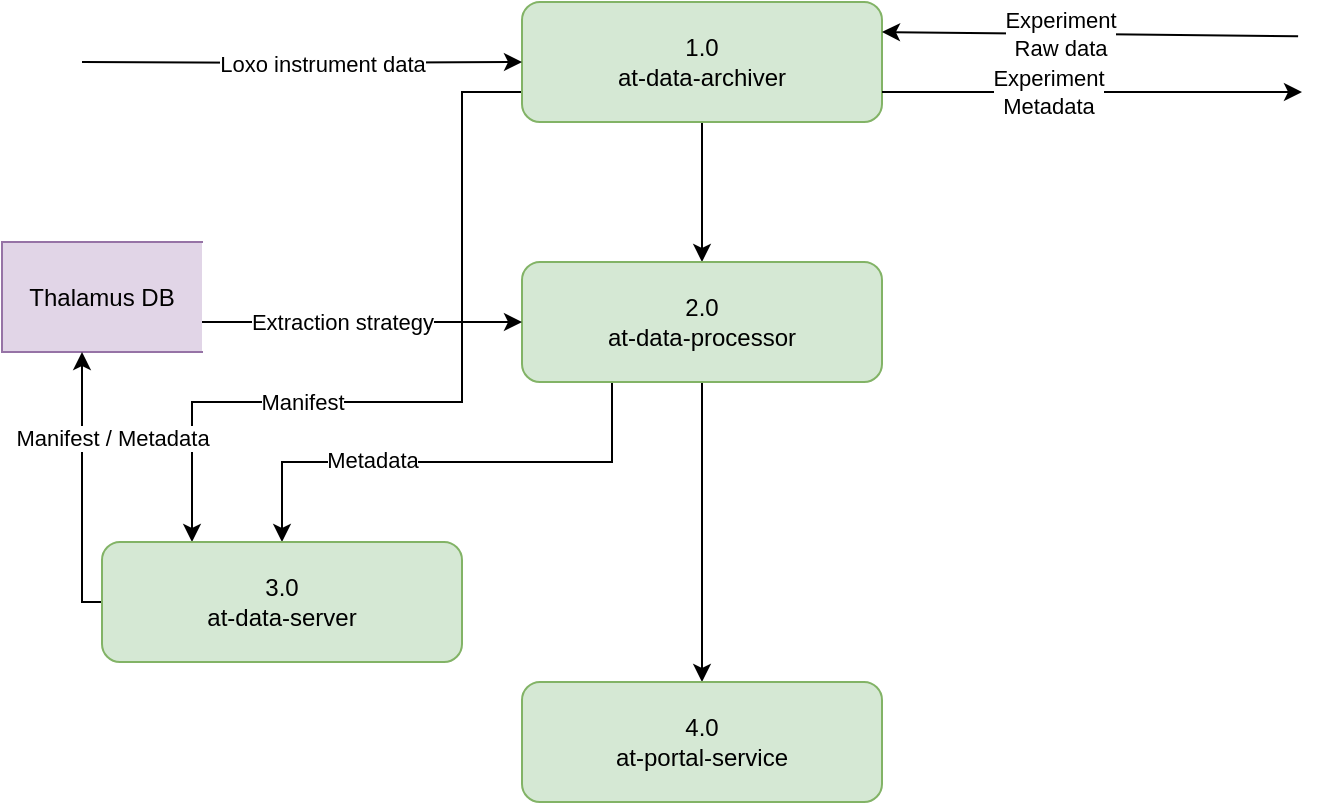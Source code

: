 <mxfile version="23.1.1" type="github">
  <diagram name="Page-1" id="dx0UbN1KDhQHgxMDVQlJ">
    <mxGraphModel dx="1160" dy="756" grid="1" gridSize="10" guides="1" tooltips="1" connect="1" arrows="1" fold="1" page="1" pageScale="1" pageWidth="827" pageHeight="1169" math="0" shadow="0">
      <root>
        <mxCell id="0" />
        <mxCell id="1" parent="0" />
        <mxCell id="Wb7Bm_bJqOq9qxchE__--23" style="edgeStyle=orthogonalEdgeStyle;rounded=0;orthogonalLoop=1;jettySize=auto;html=1;exitX=0.5;exitY=1;exitDx=0;exitDy=0;entryX=0.5;entryY=0;entryDx=0;entryDy=0;" parent="1" source="Wb7Bm_bJqOq9qxchE__--1" target="Wb7Bm_bJqOq9qxchE__--12" edge="1">
          <mxGeometry relative="1" as="geometry" />
        </mxCell>
        <mxCell id="Wb7Bm_bJqOq9qxchE__--35" style="edgeStyle=orthogonalEdgeStyle;rounded=0;orthogonalLoop=1;jettySize=auto;html=1;exitX=0;exitY=0.75;exitDx=0;exitDy=0;entryX=0.25;entryY=0;entryDx=0;entryDy=0;" parent="1" source="Wb7Bm_bJqOq9qxchE__--1" target="Wb7Bm_bJqOq9qxchE__--28" edge="1">
          <mxGeometry relative="1" as="geometry">
            <Array as="points">
              <mxPoint x="250" y="135" />
              <mxPoint x="250" y="290" />
              <mxPoint x="115" y="290" />
            </Array>
          </mxGeometry>
        </mxCell>
        <mxCell id="Wb7Bm_bJqOq9qxchE__--36" value="Manifest" style="edgeLabel;html=1;align=center;verticalAlign=middle;resizable=0;points=[];" parent="Wb7Bm_bJqOq9qxchE__--35" vertex="1" connectable="0">
          <mxGeometry x="-0.328" y="-1" relative="1" as="geometry">
            <mxPoint x="-79" y="54" as="offset" />
          </mxGeometry>
        </mxCell>
        <mxCell id="Wb7Bm_bJqOq9qxchE__--1" value="1.0&lt;br&gt;at-data-archiver" style="rounded=1;whiteSpace=wrap;html=1;fillColor=#d5e8d4;strokeColor=#82b366;" parent="1" vertex="1">
          <mxGeometry x="280" y="90" width="180" height="60" as="geometry" />
        </mxCell>
        <mxCell id="Wb7Bm_bJqOq9qxchE__--3" value="" style="endArrow=classic;html=1;rounded=0;entryX=1;entryY=0.25;entryDx=0;entryDy=0;exitX=-0.015;exitY=0.339;exitDx=0;exitDy=0;exitPerimeter=0;" parent="1" target="Wb7Bm_bJqOq9qxchE__--1" edge="1">
          <mxGeometry width="50" height="50" relative="1" as="geometry">
            <mxPoint x="668.05" y="107.12" as="sourcePoint" />
            <mxPoint x="440" y="350" as="targetPoint" />
          </mxGeometry>
        </mxCell>
        <mxCell id="Wb7Bm_bJqOq9qxchE__--4" value="Experiment&lt;br style=&quot;border-color: var(--border-color);&quot;&gt;Raw data" style="edgeLabel;html=1;align=center;verticalAlign=middle;resizable=0;points=[];" parent="Wb7Bm_bJqOq9qxchE__--3" vertex="1" connectable="0">
          <mxGeometry x="0.15" relative="1" as="geometry">
            <mxPoint as="offset" />
          </mxGeometry>
        </mxCell>
        <mxCell id="Wb7Bm_bJqOq9qxchE__--6" value="" style="endArrow=classic;html=1;rounded=0;exitX=1;exitY=0.75;exitDx=0;exitDy=0;" parent="1" source="Wb7Bm_bJqOq9qxchE__--1" edge="1">
          <mxGeometry width="50" height="50" relative="1" as="geometry">
            <mxPoint x="710" y="150" as="sourcePoint" />
            <mxPoint x="670" y="135" as="targetPoint" />
          </mxGeometry>
        </mxCell>
        <mxCell id="Wb7Bm_bJqOq9qxchE__--8" value="Experiment&lt;br style=&quot;border-color: var(--border-color);&quot;&gt;Metadata" style="edgeLabel;html=1;align=center;verticalAlign=middle;resizable=0;points=[];" parent="Wb7Bm_bJqOq9qxchE__--6" vertex="1" connectable="0">
          <mxGeometry x="-0.21" relative="1" as="geometry">
            <mxPoint as="offset" />
          </mxGeometry>
        </mxCell>
        <mxCell id="Wb7Bm_bJqOq9qxchE__--11" style="edgeStyle=orthogonalEdgeStyle;rounded=0;orthogonalLoop=1;jettySize=auto;html=1;entryX=0;entryY=0.5;entryDx=0;entryDy=0;" parent="1" target="Wb7Bm_bJqOq9qxchE__--1" edge="1">
          <mxGeometry relative="1" as="geometry">
            <mxPoint x="60" y="120" as="sourcePoint" />
          </mxGeometry>
        </mxCell>
        <mxCell id="Wb7Bm_bJqOq9qxchE__--22" value="Loxo instrument data" style="edgeLabel;html=1;align=center;verticalAlign=middle;resizable=0;points=[];" parent="Wb7Bm_bJqOq9qxchE__--11" vertex="1" connectable="0">
          <mxGeometry x="-0.218" y="1" relative="1" as="geometry">
            <mxPoint x="34" y="1" as="offset" />
          </mxGeometry>
        </mxCell>
        <mxCell id="Wb7Bm_bJqOq9qxchE__--29" style="edgeStyle=orthogonalEdgeStyle;rounded=0;orthogonalLoop=1;jettySize=auto;html=1;exitX=0.25;exitY=1;exitDx=0;exitDy=0;entryX=0.5;entryY=0;entryDx=0;entryDy=0;" parent="1" source="Wb7Bm_bJqOq9qxchE__--12" target="Wb7Bm_bJqOq9qxchE__--28" edge="1">
          <mxGeometry relative="1" as="geometry" />
        </mxCell>
        <mxCell id="Wb7Bm_bJqOq9qxchE__--30" value="Metadata" style="edgeLabel;html=1;align=center;verticalAlign=middle;resizable=0;points=[];" parent="Wb7Bm_bJqOq9qxchE__--29" vertex="1" connectable="0">
          <mxGeometry x="0.306" y="-1" relative="1" as="geometry">
            <mxPoint as="offset" />
          </mxGeometry>
        </mxCell>
        <mxCell id="R-Dst_B60V8JOMCjQVf9-5" style="edgeStyle=orthogonalEdgeStyle;rounded=0;orthogonalLoop=1;jettySize=auto;html=1;" edge="1" parent="1" source="Wb7Bm_bJqOq9qxchE__--12" target="R-Dst_B60V8JOMCjQVf9-4">
          <mxGeometry relative="1" as="geometry" />
        </mxCell>
        <mxCell id="Wb7Bm_bJqOq9qxchE__--12" value="2.0&lt;br&gt;at-data-processor" style="rounded=1;whiteSpace=wrap;html=1;fillColor=#d5e8d4;strokeColor=#82b366;" parent="1" vertex="1">
          <mxGeometry x="280" y="220" width="180" height="60" as="geometry" />
        </mxCell>
        <mxCell id="Wb7Bm_bJqOq9qxchE__--25" style="edgeStyle=orthogonalEdgeStyle;rounded=0;orthogonalLoop=1;jettySize=auto;html=1;entryX=0;entryY=0.5;entryDx=0;entryDy=0;" parent="1" source="Wb7Bm_bJqOq9qxchE__--24" target="Wb7Bm_bJqOq9qxchE__--12" edge="1">
          <mxGeometry relative="1" as="geometry">
            <Array as="points">
              <mxPoint x="170" y="250" />
              <mxPoint x="170" y="250" />
            </Array>
          </mxGeometry>
        </mxCell>
        <mxCell id="Wb7Bm_bJqOq9qxchE__--26" value="Extraction strategy" style="edgeLabel;html=1;align=center;verticalAlign=middle;resizable=0;points=[];" parent="Wb7Bm_bJqOq9qxchE__--25" vertex="1" connectable="0">
          <mxGeometry x="0.2" relative="1" as="geometry">
            <mxPoint x="-26" as="offset" />
          </mxGeometry>
        </mxCell>
        <mxCell id="Wb7Bm_bJqOq9qxchE__--24" value="Thalamus DB" style="html=1;dashed=0;whiteSpace=wrap;shape=partialRectangle;right=0;fillColor=#e1d5e7;strokeColor=#9673a6;" parent="1" vertex="1">
          <mxGeometry x="20" y="210" width="100" height="55" as="geometry" />
        </mxCell>
        <mxCell id="R-Dst_B60V8JOMCjQVf9-2" style="edgeStyle=orthogonalEdgeStyle;rounded=0;orthogonalLoop=1;jettySize=auto;html=1;exitX=0;exitY=0.5;exitDx=0;exitDy=0;" edge="1" parent="1" source="Wb7Bm_bJqOq9qxchE__--28">
          <mxGeometry relative="1" as="geometry">
            <mxPoint x="60" y="265" as="targetPoint" />
            <Array as="points">
              <mxPoint x="60" y="390" />
              <mxPoint x="60" y="265" />
            </Array>
          </mxGeometry>
        </mxCell>
        <mxCell id="R-Dst_B60V8JOMCjQVf9-3" value="Manifest / Metadata" style="edgeLabel;html=1;align=center;verticalAlign=middle;resizable=0;points=[];" vertex="1" connectable="0" parent="R-Dst_B60V8JOMCjQVf9-2">
          <mxGeometry x="0.373" relative="1" as="geometry">
            <mxPoint x="15" as="offset" />
          </mxGeometry>
        </mxCell>
        <mxCell id="Wb7Bm_bJqOq9qxchE__--28" value="3.0&lt;br&gt;at-data-server" style="rounded=1;whiteSpace=wrap;html=1;fillColor=#d5e8d4;strokeColor=#82b366;" parent="1" vertex="1">
          <mxGeometry x="70" y="360" width="180" height="60" as="geometry" />
        </mxCell>
        <mxCell id="R-Dst_B60V8JOMCjQVf9-4" value="4.0&lt;br&gt;at-portal-service" style="rounded=1;whiteSpace=wrap;html=1;fillColor=#d5e8d4;strokeColor=#82b366;" vertex="1" parent="1">
          <mxGeometry x="280" y="430" width="180" height="60" as="geometry" />
        </mxCell>
      </root>
    </mxGraphModel>
  </diagram>
</mxfile>
